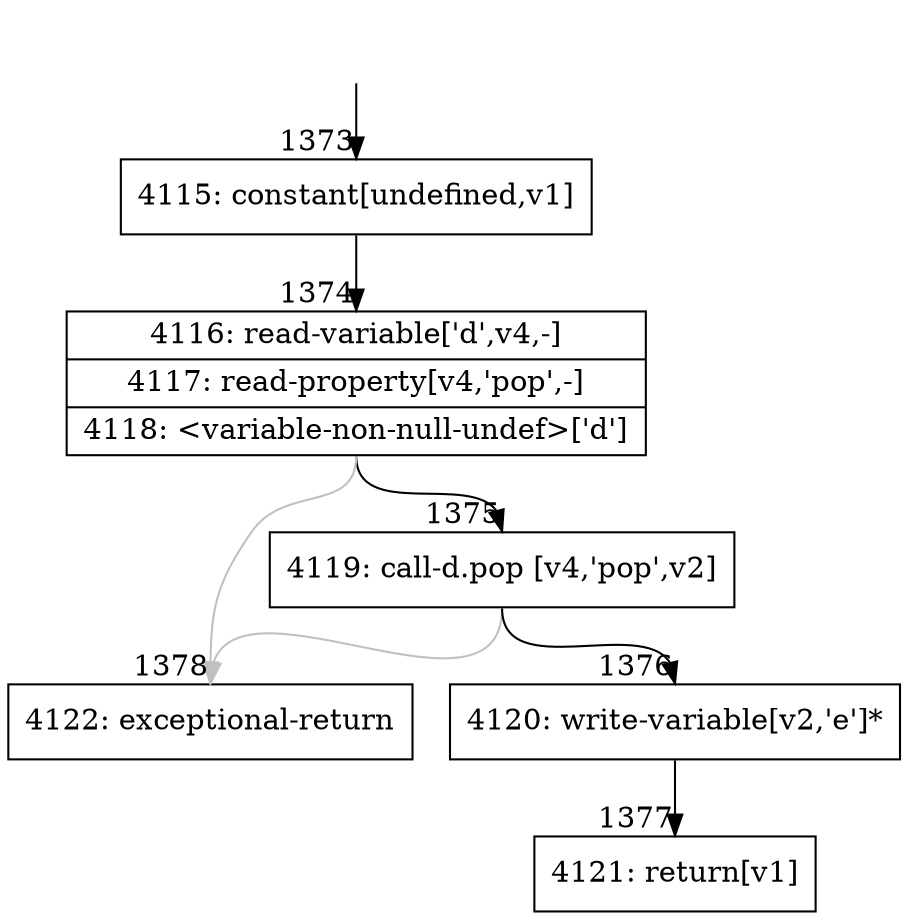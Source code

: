 digraph {
rankdir="TD"
BB_entry119[shape=none,label=""];
BB_entry119 -> BB1373 [tailport=s, headport=n, headlabel="    1373"]
BB1373 [shape=record label="{4115: constant[undefined,v1]}" ] 
BB1373 -> BB1374 [tailport=s, headport=n, headlabel="      1374"]
BB1374 [shape=record label="{4116: read-variable['d',v4,-]|4117: read-property[v4,'pop',-]|4118: \<variable-non-null-undef\>['d']}" ] 
BB1374 -> BB1375 [tailport=s, headport=n, headlabel="      1375"]
BB1374 -> BB1378 [tailport=s, headport=n, color=gray, headlabel="      1378"]
BB1375 [shape=record label="{4119: call-d.pop [v4,'pop',v2]}" ] 
BB1375 -> BB1376 [tailport=s, headport=n, headlabel="      1376"]
BB1375 -> BB1378 [tailport=s, headport=n, color=gray]
BB1376 [shape=record label="{4120: write-variable[v2,'e']*}" ] 
BB1376 -> BB1377 [tailport=s, headport=n, headlabel="      1377"]
BB1377 [shape=record label="{4121: return[v1]}" ] 
BB1378 [shape=record label="{4122: exceptional-return}" ] 
}

